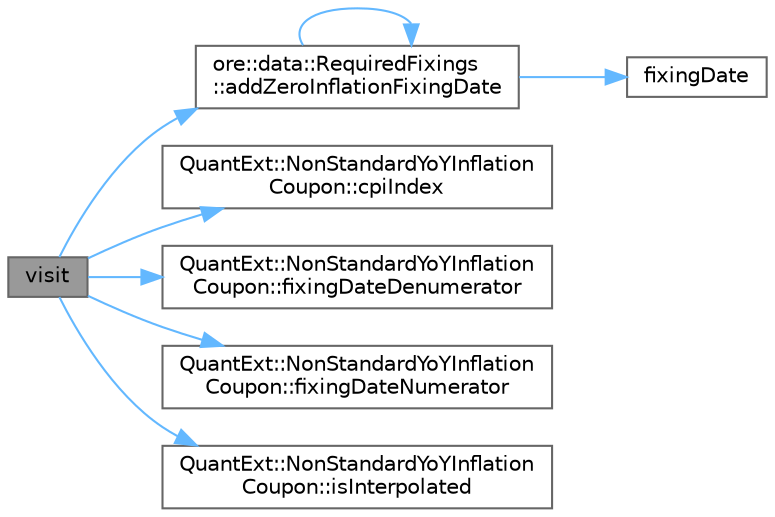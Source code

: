 digraph "visit"
{
 // INTERACTIVE_SVG=YES
 // LATEX_PDF_SIZE
  bgcolor="transparent";
  edge [fontname=Helvetica,fontsize=10,labelfontname=Helvetica,labelfontsize=10];
  node [fontname=Helvetica,fontsize=10,shape=box,height=0.2,width=0.4];
  rankdir="LR";
  Node1 [label="visit",height=0.2,width=0.4,color="gray40", fillcolor="grey60", style="filled", fontcolor="black",tooltip=" "];
  Node1 -> Node2 [color="steelblue1",style="solid"];
  Node2 [label="ore::data::RequiredFixings\l::addZeroInflationFixingDate",height=0.2,width=0.4,color="grey40", fillcolor="white", style="filled",URL="$classore_1_1data_1_1_required_fixings.html#aa0a1a03e9d8729a2cfc43385e4f9ed84",tooltip=" "];
  Node2 -> Node2 [color="steelblue1",style="solid"];
  Node2 -> Node3 [color="steelblue1",style="solid"];
  Node3 [label="fixingDate",height=0.2,width=0.4,color="grey40", fillcolor="white", style="filled",URL="C:/dev/ORE/documentation/QuantExt/doc/quantext.tag$namespace_quant_ext_1_1_zero_inflation.html#a57de786c1c8988b6da9d354282b4b370",tooltip=" "];
  Node1 -> Node4 [color="steelblue1",style="solid"];
  Node4 [label="QuantExt::NonStandardYoYInflation\lCoupon::cpiIndex",height=0.2,width=0.4,color="grey40", fillcolor="white", style="filled",URL="C:/dev/ORE/documentation/QuantExt/doc/quantext.tag$class_quant_ext_1_1_non_standard_yo_y_inflation_coupon.html#a48ba80026c5fcb279a937cf83ee1ebd1",tooltip=" "];
  Node1 -> Node5 [color="steelblue1",style="solid"];
  Node5 [label="QuantExt::NonStandardYoYInflation\lCoupon::fixingDateDenumerator",height=0.2,width=0.4,color="grey40", fillcolor="white", style="filled",URL="C:/dev/ORE/documentation/QuantExt/doc/quantext.tag$class_quant_ext_1_1_non_standard_yo_y_inflation_coupon.html#a556307e4998e99c837ce4ac178477a1e",tooltip=" "];
  Node1 -> Node6 [color="steelblue1",style="solid"];
  Node6 [label="QuantExt::NonStandardYoYInflation\lCoupon::fixingDateNumerator",height=0.2,width=0.4,color="grey40", fillcolor="white", style="filled",URL="C:/dev/ORE/documentation/QuantExt/doc/quantext.tag$class_quant_ext_1_1_non_standard_yo_y_inflation_coupon.html#a13360e1ee08025cc58118a4e104934ad",tooltip=" "];
  Node1 -> Node7 [color="steelblue1",style="solid"];
  Node7 [label="QuantExt::NonStandardYoYInflation\lCoupon::isInterpolated",height=0.2,width=0.4,color="grey40", fillcolor="white", style="filled",URL="C:/dev/ORE/documentation/QuantExt/doc/quantext.tag$class_quant_ext_1_1_non_standard_yo_y_inflation_coupon.html#a27e7df0bd94bc074db61fe71c563340d",tooltip=" "];
}
